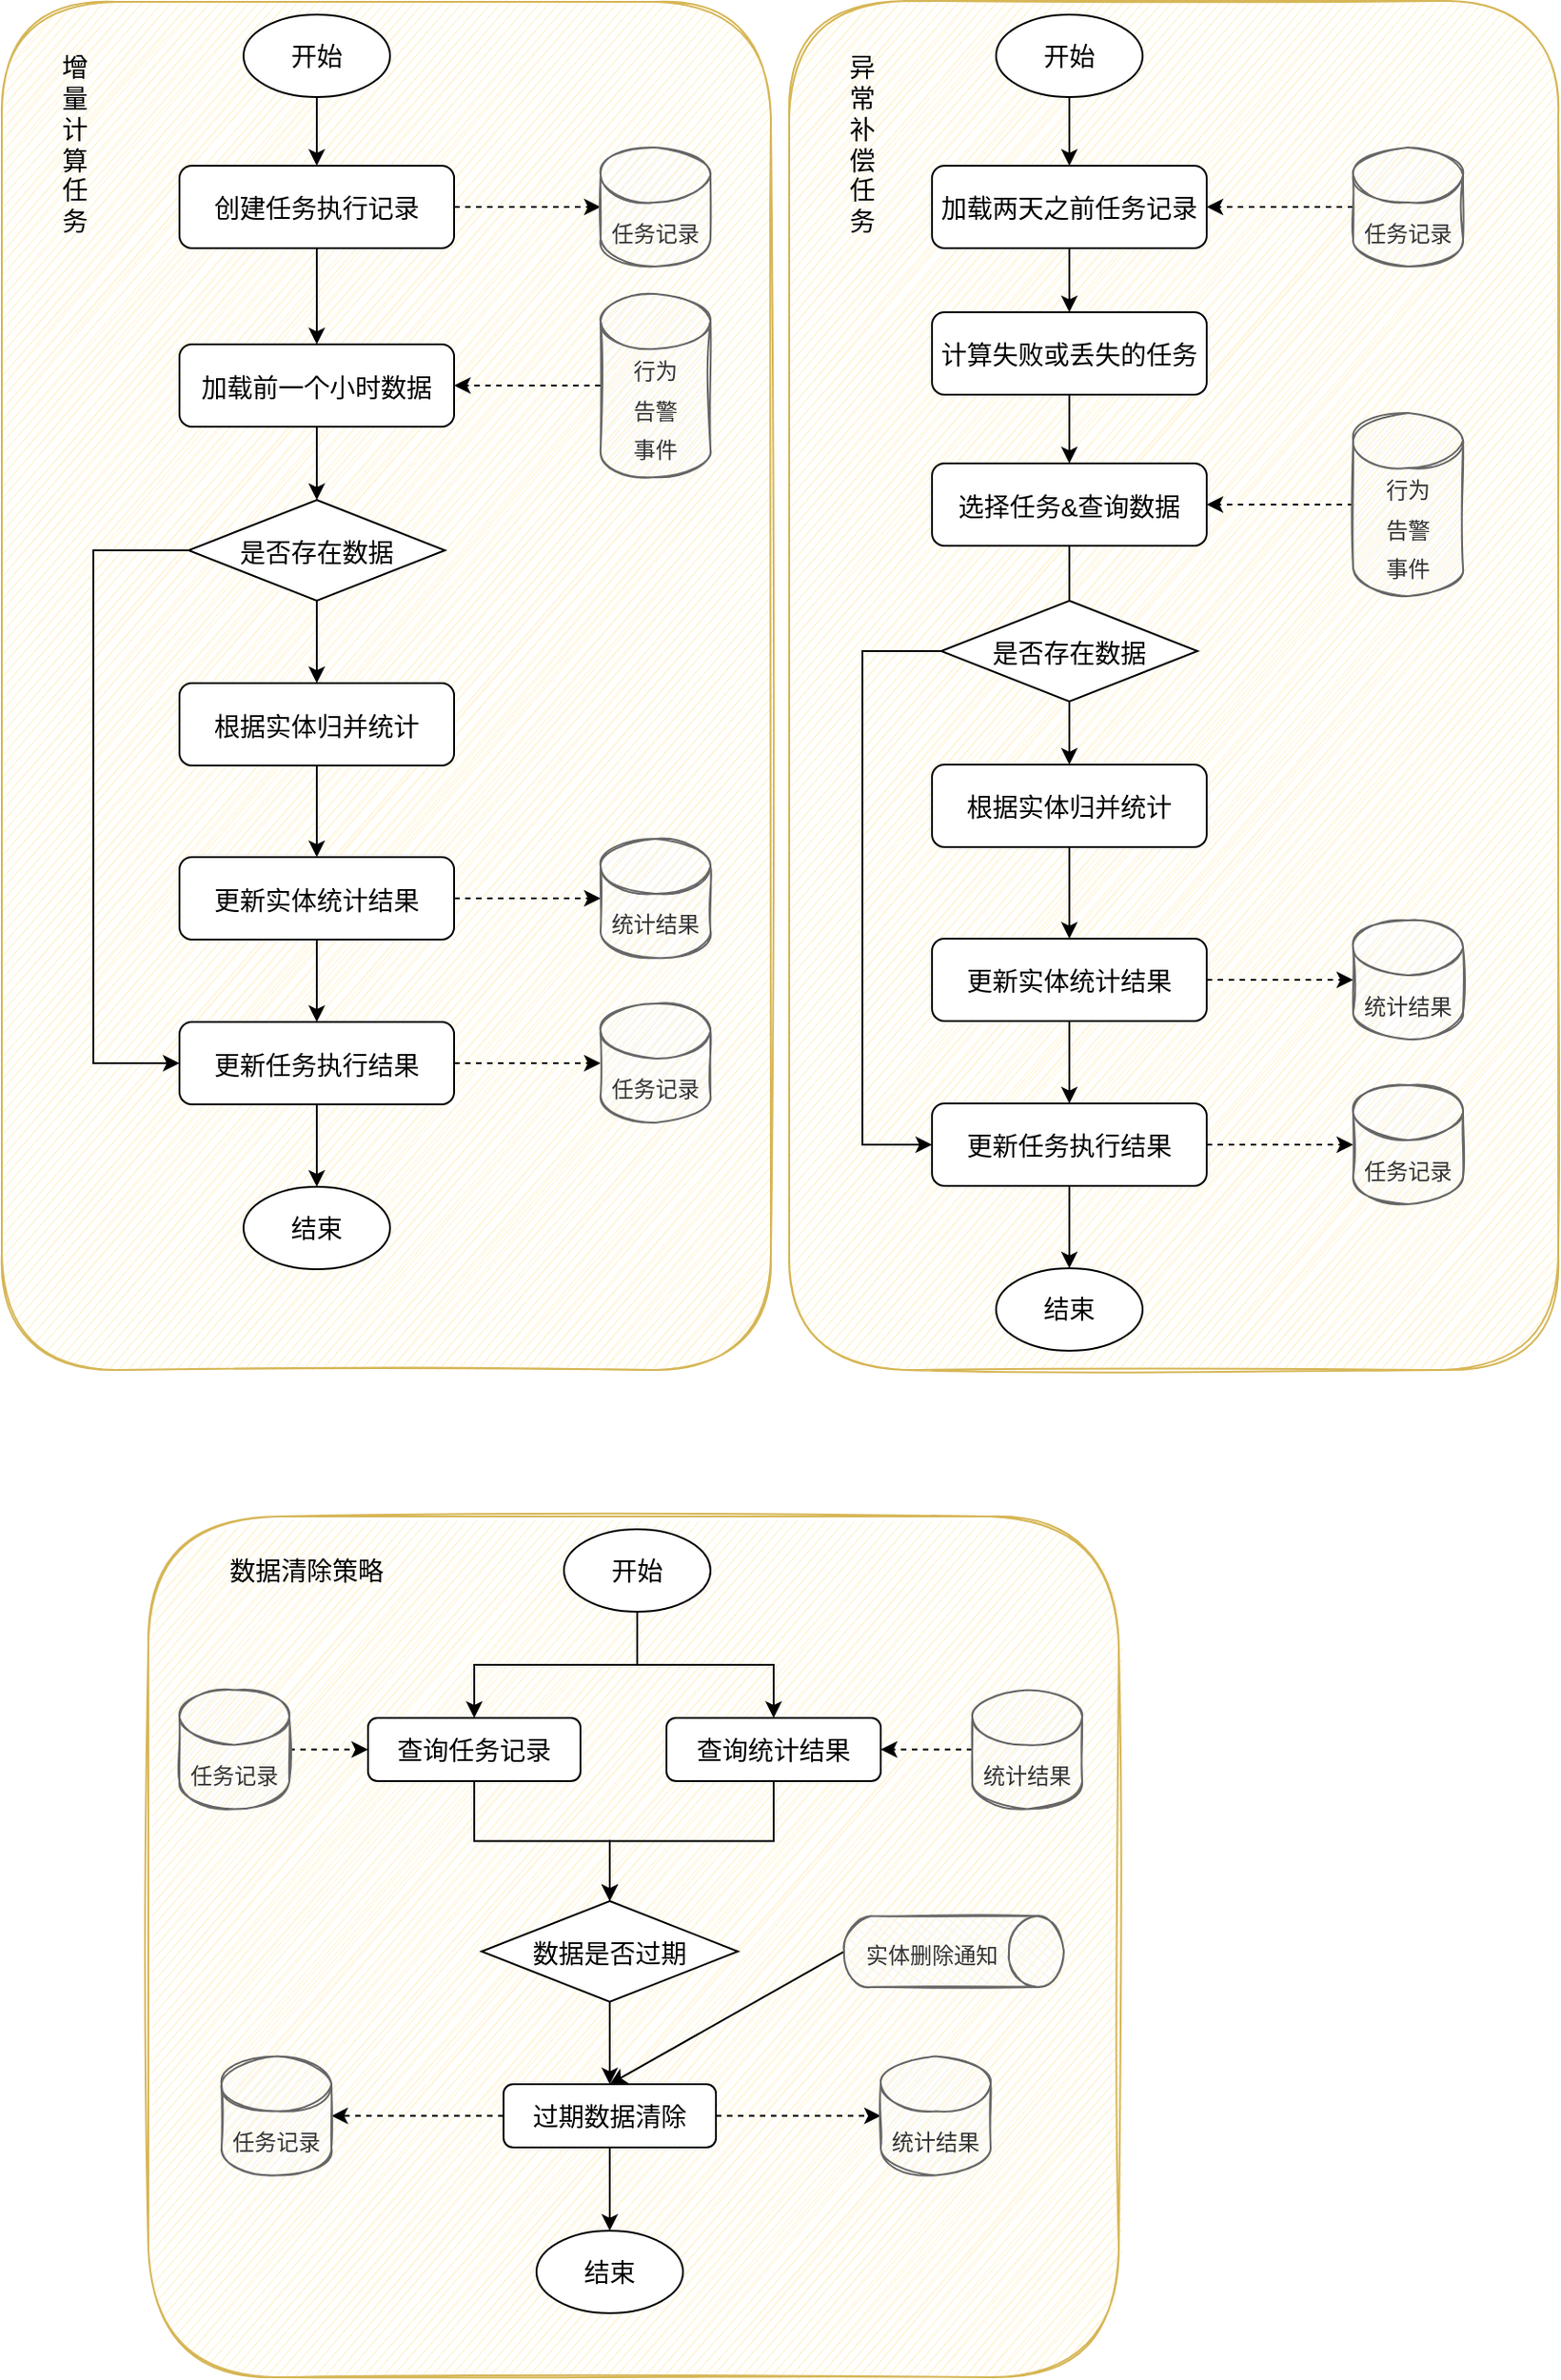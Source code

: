 <mxfile version="20.5.3" type="github">
  <diagram id="hrwmIV864MMJGx2h7jrq" name="第 1 页">
    <mxGraphModel dx="1170" dy="543" grid="1" gridSize="10" guides="1" tooltips="1" connect="1" arrows="1" fold="1" page="1" pageScale="1" pageWidth="827" pageHeight="1169" math="0" shadow="0">
      <root>
        <mxCell id="0" />
        <mxCell id="1" parent="0" />
        <mxCell id="bhgHkKQpisNzCX9kXViO-61" value="" style="rounded=1;whiteSpace=wrap;html=1;fontSize=14;fillColor=#fff2cc;strokeColor=#d6b656;sketch=1;" vertex="1" parent="1">
          <mxGeometry x="510" y="102.5" width="420" height="747.5" as="geometry" />
        </mxCell>
        <mxCell id="bhgHkKQpisNzCX9kXViO-59" value="" style="rounded=1;whiteSpace=wrap;html=1;fontSize=14;fillColor=#fff2cc;strokeColor=#d6b656;sketch=1;" vertex="1" parent="1">
          <mxGeometry x="80" y="103" width="420" height="747" as="geometry" />
        </mxCell>
        <mxCell id="bhgHkKQpisNzCX9kXViO-9" value="" style="edgeStyle=orthogonalEdgeStyle;rounded=0;orthogonalLoop=1;jettySize=auto;html=1;fontSize=14;" edge="1" parent="1" source="bhgHkKQpisNzCX9kXViO-1" target="bhgHkKQpisNzCX9kXViO-8">
          <mxGeometry relative="1" as="geometry" />
        </mxCell>
        <mxCell id="bhgHkKQpisNzCX9kXViO-1" value="&lt;font style=&quot;font-size: 14px;&quot;&gt;开始&lt;/font&gt;" style="ellipse;whiteSpace=wrap;html=1;" vertex="1" parent="1">
          <mxGeometry x="212" y="110" width="80" height="45" as="geometry" />
        </mxCell>
        <mxCell id="bhgHkKQpisNzCX9kXViO-7" value="" style="edgeStyle=orthogonalEdgeStyle;rounded=0;orthogonalLoop=1;jettySize=auto;html=1;fontSize=14;" edge="1" parent="1" source="bhgHkKQpisNzCX9kXViO-2" target="bhgHkKQpisNzCX9kXViO-6">
          <mxGeometry relative="1" as="geometry" />
        </mxCell>
        <mxCell id="bhgHkKQpisNzCX9kXViO-2" value="&lt;font style=&quot;font-size: 14px;&quot;&gt;加载前一个小时数据&lt;/font&gt;" style="rounded=1;whiteSpace=wrap;html=1;fontSize=18;" vertex="1" parent="1">
          <mxGeometry x="177" y="290" width="150" height="45" as="geometry" />
        </mxCell>
        <mxCell id="bhgHkKQpisNzCX9kXViO-4" value="" style="edgeStyle=orthogonalEdgeStyle;rounded=0;orthogonalLoop=1;jettySize=auto;html=1;fontSize=14;dashed=1;" edge="1" parent="1" source="bhgHkKQpisNzCX9kXViO-3" target="bhgHkKQpisNzCX9kXViO-2">
          <mxGeometry relative="1" as="geometry" />
        </mxCell>
        <mxCell id="bhgHkKQpisNzCX9kXViO-3" value="&lt;font style=&quot;font-size: 12px;&quot;&gt;行为&lt;br&gt;告警&lt;br&gt;事件&lt;/font&gt;" style="shape=cylinder3;whiteSpace=wrap;html=1;boundedLbl=1;backgroundOutline=1;size=15;fontSize=18;fillColor=#f5f5f5;strokeColor=#666666;sketch=1;fontColor=#333333;" vertex="1" parent="1">
          <mxGeometry x="407" y="262.5" width="60" height="100" as="geometry" />
        </mxCell>
        <mxCell id="bhgHkKQpisNzCX9kXViO-12" value="" style="edgeStyle=orthogonalEdgeStyle;rounded=0;orthogonalLoop=1;jettySize=auto;html=1;fontSize=14;" edge="1" parent="1" source="bhgHkKQpisNzCX9kXViO-6" target="bhgHkKQpisNzCX9kXViO-11">
          <mxGeometry relative="1" as="geometry" />
        </mxCell>
        <mxCell id="bhgHkKQpisNzCX9kXViO-25" style="edgeStyle=orthogonalEdgeStyle;rounded=0;orthogonalLoop=1;jettySize=auto;html=1;entryX=0;entryY=0.5;entryDx=0;entryDy=0;fontSize=14;" edge="1" parent="1" source="bhgHkKQpisNzCX9kXViO-6" target="bhgHkKQpisNzCX9kXViO-21">
          <mxGeometry relative="1" as="geometry">
            <Array as="points">
              <mxPoint x="130" y="403" />
              <mxPoint x="130" y="683" />
            </Array>
          </mxGeometry>
        </mxCell>
        <mxCell id="bhgHkKQpisNzCX9kXViO-6" value="&lt;font style=&quot;font-size: 14px;&quot;&gt;是否存在数据&lt;/font&gt;" style="rhombus;whiteSpace=wrap;html=1;fontSize=18;" vertex="1" parent="1">
          <mxGeometry x="182" y="375" width="140" height="55" as="geometry" />
        </mxCell>
        <mxCell id="bhgHkKQpisNzCX9kXViO-10" value="" style="edgeStyle=orthogonalEdgeStyle;rounded=0;orthogonalLoop=1;jettySize=auto;html=1;fontSize=14;" edge="1" parent="1" source="bhgHkKQpisNzCX9kXViO-8" target="bhgHkKQpisNzCX9kXViO-2">
          <mxGeometry relative="1" as="geometry" />
        </mxCell>
        <mxCell id="bhgHkKQpisNzCX9kXViO-17" value="" style="edgeStyle=orthogonalEdgeStyle;rounded=0;orthogonalLoop=1;jettySize=auto;html=1;fontSize=14;dashed=1;" edge="1" parent="1" source="bhgHkKQpisNzCX9kXViO-8" target="bhgHkKQpisNzCX9kXViO-15">
          <mxGeometry relative="1" as="geometry" />
        </mxCell>
        <mxCell id="bhgHkKQpisNzCX9kXViO-8" value="&lt;font style=&quot;font-size: 14px;&quot;&gt;创建任务执行记录&lt;/font&gt;" style="rounded=1;whiteSpace=wrap;html=1;fontSize=18;" vertex="1" parent="1">
          <mxGeometry x="177" y="192.5" width="150" height="45" as="geometry" />
        </mxCell>
        <mxCell id="bhgHkKQpisNzCX9kXViO-14" value="" style="edgeStyle=orthogonalEdgeStyle;rounded=0;orthogonalLoop=1;jettySize=auto;html=1;fontSize=14;" edge="1" parent="1" source="bhgHkKQpisNzCX9kXViO-11" target="bhgHkKQpisNzCX9kXViO-13">
          <mxGeometry relative="1" as="geometry" />
        </mxCell>
        <mxCell id="bhgHkKQpisNzCX9kXViO-11" value="&lt;font style=&quot;font-size: 14px;&quot;&gt;根据实体归并统计&lt;/font&gt;" style="rounded=1;whiteSpace=wrap;html=1;fontSize=18;" vertex="1" parent="1">
          <mxGeometry x="177" y="475" width="150" height="45" as="geometry" />
        </mxCell>
        <mxCell id="bhgHkKQpisNzCX9kXViO-20" value="" style="edgeStyle=orthogonalEdgeStyle;rounded=0;orthogonalLoop=1;jettySize=auto;html=1;dashed=1;fontSize=14;" edge="1" parent="1" source="bhgHkKQpisNzCX9kXViO-13" target="bhgHkKQpisNzCX9kXViO-19">
          <mxGeometry relative="1" as="geometry" />
        </mxCell>
        <mxCell id="bhgHkKQpisNzCX9kXViO-24" value="" style="edgeStyle=orthogonalEdgeStyle;rounded=0;orthogonalLoop=1;jettySize=auto;html=1;fontSize=14;strokeColor=default;" edge="1" parent="1" source="bhgHkKQpisNzCX9kXViO-13" target="bhgHkKQpisNzCX9kXViO-21">
          <mxGeometry relative="1" as="geometry" />
        </mxCell>
        <mxCell id="bhgHkKQpisNzCX9kXViO-13" value="&lt;font style=&quot;font-size: 14px;&quot;&gt;更新实体统计结果&lt;/font&gt;" style="rounded=1;whiteSpace=wrap;html=1;fontSize=18;" vertex="1" parent="1">
          <mxGeometry x="177" y="570" width="150" height="45" as="geometry" />
        </mxCell>
        <mxCell id="bhgHkKQpisNzCX9kXViO-15" value="&lt;span style=&quot;font-size: 12px;&quot;&gt;任务记录&lt;/span&gt;" style="shape=cylinder3;whiteSpace=wrap;html=1;boundedLbl=1;backgroundOutline=1;size=15;fontSize=18;fillColor=#f5f5f5;strokeColor=#666666;sketch=1;fontColor=#333333;" vertex="1" parent="1">
          <mxGeometry x="407" y="182.5" width="60" height="65" as="geometry" />
        </mxCell>
        <mxCell id="bhgHkKQpisNzCX9kXViO-19" value="&lt;span style=&quot;font-size: 12px;&quot;&gt;统计结果&lt;/span&gt;" style="shape=cylinder3;whiteSpace=wrap;html=1;boundedLbl=1;backgroundOutline=1;size=15;fontSize=18;fillColor=#f5f5f5;strokeColor=#666666;sketch=1;fontColor=#333333;" vertex="1" parent="1">
          <mxGeometry x="407" y="560" width="60" height="65" as="geometry" />
        </mxCell>
        <mxCell id="bhgHkKQpisNzCX9kXViO-23" value="" style="edgeStyle=orthogonalEdgeStyle;rounded=0;orthogonalLoop=1;jettySize=auto;html=1;dashed=1;fontSize=14;" edge="1" parent="1" source="bhgHkKQpisNzCX9kXViO-21" target="bhgHkKQpisNzCX9kXViO-22">
          <mxGeometry relative="1" as="geometry" />
        </mxCell>
        <mxCell id="bhgHkKQpisNzCX9kXViO-27" value="" style="edgeStyle=orthogonalEdgeStyle;rounded=0;orthogonalLoop=1;jettySize=auto;html=1;fontSize=14;" edge="1" parent="1" source="bhgHkKQpisNzCX9kXViO-21" target="bhgHkKQpisNzCX9kXViO-26">
          <mxGeometry relative="1" as="geometry" />
        </mxCell>
        <mxCell id="bhgHkKQpisNzCX9kXViO-21" value="&lt;font style=&quot;font-size: 14px;&quot;&gt;更新任务执行结果&lt;/font&gt;" style="rounded=1;whiteSpace=wrap;html=1;fontSize=18;" vertex="1" parent="1">
          <mxGeometry x="177" y="660" width="150" height="45" as="geometry" />
        </mxCell>
        <mxCell id="bhgHkKQpisNzCX9kXViO-22" value="&lt;span style=&quot;font-size: 12px;&quot;&gt;任务记录&lt;/span&gt;" style="shape=cylinder3;whiteSpace=wrap;html=1;boundedLbl=1;backgroundOutline=1;size=15;fontSize=18;fillColor=#f5f5f5;strokeColor=#666666;sketch=1;fontColor=#333333;" vertex="1" parent="1">
          <mxGeometry x="407" y="650" width="60" height="65" as="geometry" />
        </mxCell>
        <mxCell id="bhgHkKQpisNzCX9kXViO-26" value="&lt;font style=&quot;font-size: 14px;&quot;&gt;结束&lt;/font&gt;" style="ellipse;whiteSpace=wrap;html=1;" vertex="1" parent="1">
          <mxGeometry x="212" y="750" width="80" height="45" as="geometry" />
        </mxCell>
        <mxCell id="bhgHkKQpisNzCX9kXViO-28" value="" style="edgeStyle=orthogonalEdgeStyle;rounded=0;orthogonalLoop=1;jettySize=auto;html=1;fontSize=14;" edge="1" parent="1" source="bhgHkKQpisNzCX9kXViO-29" target="bhgHkKQpisNzCX9kXViO-39">
          <mxGeometry relative="1" as="geometry" />
        </mxCell>
        <mxCell id="bhgHkKQpisNzCX9kXViO-29" value="&lt;font style=&quot;font-size: 14px;&quot;&gt;开始&lt;/font&gt;" style="ellipse;whiteSpace=wrap;html=1;" vertex="1" parent="1">
          <mxGeometry x="623" y="110" width="80" height="45" as="geometry" />
        </mxCell>
        <mxCell id="bhgHkKQpisNzCX9kXViO-30" value="" style="edgeStyle=orthogonalEdgeStyle;rounded=0;orthogonalLoop=1;jettySize=auto;html=1;fontSize=14;" edge="1" parent="1" source="bhgHkKQpisNzCX9kXViO-31">
          <mxGeometry relative="1" as="geometry">
            <mxPoint x="663" y="447.5" as="targetPoint" />
          </mxGeometry>
        </mxCell>
        <mxCell id="bhgHkKQpisNzCX9kXViO-31" value="&lt;span style=&quot;font-size: 14px;&quot;&gt;选择任务&amp;amp;查询数据&lt;/span&gt;" style="rounded=1;whiteSpace=wrap;html=1;fontSize=18;" vertex="1" parent="1">
          <mxGeometry x="588" y="355" width="150" height="45" as="geometry" />
        </mxCell>
        <mxCell id="bhgHkKQpisNzCX9kXViO-32" value="" style="edgeStyle=orthogonalEdgeStyle;rounded=0;orthogonalLoop=1;jettySize=auto;html=1;fontSize=14;dashed=1;" edge="1" parent="1" source="bhgHkKQpisNzCX9kXViO-33" target="bhgHkKQpisNzCX9kXViO-31">
          <mxGeometry relative="1" as="geometry" />
        </mxCell>
        <mxCell id="bhgHkKQpisNzCX9kXViO-33" value="&lt;font style=&quot;font-size: 12px;&quot;&gt;行为&lt;br&gt;告警&lt;br&gt;事件&lt;/font&gt;" style="shape=cylinder3;whiteSpace=wrap;html=1;boundedLbl=1;backgroundOutline=1;size=15;fontSize=18;fillColor=#f5f5f5;strokeColor=#666666;sketch=1;fontColor=#333333;" vertex="1" parent="1">
          <mxGeometry x="818" y="327.5" width="60" height="100" as="geometry" />
        </mxCell>
        <mxCell id="bhgHkKQpisNzCX9kXViO-34" value="" style="edgeStyle=orthogonalEdgeStyle;rounded=0;orthogonalLoop=1;jettySize=auto;html=1;fontSize=14;" edge="1" parent="1" source="bhgHkKQpisNzCX9kXViO-36" target="bhgHkKQpisNzCX9kXViO-41">
          <mxGeometry relative="1" as="geometry" />
        </mxCell>
        <mxCell id="bhgHkKQpisNzCX9kXViO-58" style="edgeStyle=orthogonalEdgeStyle;rounded=0;orthogonalLoop=1;jettySize=auto;html=1;entryX=0;entryY=0.5;entryDx=0;entryDy=0;strokeColor=default;fontSize=14;" edge="1" parent="1" source="bhgHkKQpisNzCX9kXViO-36" target="bhgHkKQpisNzCX9kXViO-49">
          <mxGeometry relative="1" as="geometry">
            <Array as="points">
              <mxPoint x="550" y="458" />
              <mxPoint x="550" y="727" />
            </Array>
          </mxGeometry>
        </mxCell>
        <mxCell id="bhgHkKQpisNzCX9kXViO-36" value="&lt;font style=&quot;font-size: 14px;&quot;&gt;是否存在数据&lt;/font&gt;" style="rhombus;whiteSpace=wrap;html=1;fontSize=18;" vertex="1" parent="1">
          <mxGeometry x="593" y="430" width="140" height="55" as="geometry" />
        </mxCell>
        <mxCell id="bhgHkKQpisNzCX9kXViO-54" value="" style="edgeStyle=orthogonalEdgeStyle;rounded=0;orthogonalLoop=1;jettySize=auto;html=1;strokeColor=default;fontSize=14;" edge="1" parent="1" source="bhgHkKQpisNzCX9kXViO-39" target="bhgHkKQpisNzCX9kXViO-53">
          <mxGeometry relative="1" as="geometry" />
        </mxCell>
        <mxCell id="bhgHkKQpisNzCX9kXViO-39" value="&lt;font style=&quot;font-size: 14px;&quot;&gt;加载两天之前任务记录&lt;/font&gt;" style="rounded=1;whiteSpace=wrap;html=1;fontSize=18;" vertex="1" parent="1">
          <mxGeometry x="588" y="192.5" width="150" height="45" as="geometry" />
        </mxCell>
        <mxCell id="bhgHkKQpisNzCX9kXViO-40" value="" style="edgeStyle=orthogonalEdgeStyle;rounded=0;orthogonalLoop=1;jettySize=auto;html=1;fontSize=14;" edge="1" parent="1" source="bhgHkKQpisNzCX9kXViO-41" target="bhgHkKQpisNzCX9kXViO-44">
          <mxGeometry relative="1" as="geometry" />
        </mxCell>
        <mxCell id="bhgHkKQpisNzCX9kXViO-41" value="&lt;font style=&quot;font-size: 14px;&quot;&gt;根据实体归并统计&lt;/font&gt;" style="rounded=1;whiteSpace=wrap;html=1;fontSize=18;" vertex="1" parent="1">
          <mxGeometry x="588" y="519.5" width="150" height="45" as="geometry" />
        </mxCell>
        <mxCell id="bhgHkKQpisNzCX9kXViO-42" value="" style="edgeStyle=orthogonalEdgeStyle;rounded=0;orthogonalLoop=1;jettySize=auto;html=1;dashed=1;fontSize=14;" edge="1" parent="1" source="bhgHkKQpisNzCX9kXViO-44" target="bhgHkKQpisNzCX9kXViO-46">
          <mxGeometry relative="1" as="geometry" />
        </mxCell>
        <mxCell id="bhgHkKQpisNzCX9kXViO-43" value="" style="edgeStyle=orthogonalEdgeStyle;rounded=0;orthogonalLoop=1;jettySize=auto;html=1;fontSize=14;strokeColor=default;" edge="1" parent="1" source="bhgHkKQpisNzCX9kXViO-44" target="bhgHkKQpisNzCX9kXViO-49">
          <mxGeometry relative="1" as="geometry" />
        </mxCell>
        <mxCell id="bhgHkKQpisNzCX9kXViO-44" value="&lt;font style=&quot;font-size: 14px;&quot;&gt;更新实体统计结果&lt;/font&gt;" style="rounded=1;whiteSpace=wrap;html=1;fontSize=18;" vertex="1" parent="1">
          <mxGeometry x="588" y="614.5" width="150" height="45" as="geometry" />
        </mxCell>
        <mxCell id="bhgHkKQpisNzCX9kXViO-52" value="" style="edgeStyle=orthogonalEdgeStyle;rounded=0;orthogonalLoop=1;jettySize=auto;html=1;strokeColor=default;fontSize=14;dashed=1;" edge="1" parent="1" source="bhgHkKQpisNzCX9kXViO-45" target="bhgHkKQpisNzCX9kXViO-39">
          <mxGeometry relative="1" as="geometry" />
        </mxCell>
        <mxCell id="bhgHkKQpisNzCX9kXViO-45" value="&lt;span style=&quot;font-size: 12px;&quot;&gt;任务记录&lt;/span&gt;" style="shape=cylinder3;whiteSpace=wrap;html=1;boundedLbl=1;backgroundOutline=1;size=15;fontSize=18;fillColor=#f5f5f5;strokeColor=#666666;sketch=1;fontColor=#333333;" vertex="1" parent="1">
          <mxGeometry x="818" y="182.5" width="60" height="65" as="geometry" />
        </mxCell>
        <mxCell id="bhgHkKQpisNzCX9kXViO-46" value="&lt;span style=&quot;font-size: 12px;&quot;&gt;统计结果&lt;/span&gt;" style="shape=cylinder3;whiteSpace=wrap;html=1;boundedLbl=1;backgroundOutline=1;size=15;fontSize=18;fillColor=#f5f5f5;strokeColor=#666666;sketch=1;fontColor=#333333;" vertex="1" parent="1">
          <mxGeometry x="818" y="604.5" width="60" height="65" as="geometry" />
        </mxCell>
        <mxCell id="bhgHkKQpisNzCX9kXViO-47" value="" style="edgeStyle=orthogonalEdgeStyle;rounded=0;orthogonalLoop=1;jettySize=auto;html=1;dashed=1;fontSize=14;" edge="1" parent="1" source="bhgHkKQpisNzCX9kXViO-49" target="bhgHkKQpisNzCX9kXViO-50">
          <mxGeometry relative="1" as="geometry" />
        </mxCell>
        <mxCell id="bhgHkKQpisNzCX9kXViO-48" value="" style="edgeStyle=orthogonalEdgeStyle;rounded=0;orthogonalLoop=1;jettySize=auto;html=1;fontSize=14;" edge="1" parent="1" source="bhgHkKQpisNzCX9kXViO-49" target="bhgHkKQpisNzCX9kXViO-51">
          <mxGeometry relative="1" as="geometry" />
        </mxCell>
        <mxCell id="bhgHkKQpisNzCX9kXViO-49" value="&lt;font style=&quot;font-size: 14px;&quot;&gt;更新任务执行结果&lt;/font&gt;" style="rounded=1;whiteSpace=wrap;html=1;fontSize=18;" vertex="1" parent="1">
          <mxGeometry x="588" y="704.5" width="150" height="45" as="geometry" />
        </mxCell>
        <mxCell id="bhgHkKQpisNzCX9kXViO-50" value="&lt;span style=&quot;font-size: 12px;&quot;&gt;任务记录&lt;/span&gt;" style="shape=cylinder3;whiteSpace=wrap;html=1;boundedLbl=1;backgroundOutline=1;size=15;fontSize=18;fillColor=#f5f5f5;strokeColor=#666666;sketch=1;fontColor=#333333;" vertex="1" parent="1">
          <mxGeometry x="818" y="694.5" width="60" height="65" as="geometry" />
        </mxCell>
        <mxCell id="bhgHkKQpisNzCX9kXViO-51" value="&lt;font style=&quot;font-size: 14px;&quot;&gt;结束&lt;/font&gt;" style="ellipse;whiteSpace=wrap;html=1;" vertex="1" parent="1">
          <mxGeometry x="623" y="794.5" width="80" height="45" as="geometry" />
        </mxCell>
        <mxCell id="bhgHkKQpisNzCX9kXViO-57" style="edgeStyle=orthogonalEdgeStyle;rounded=0;orthogonalLoop=1;jettySize=auto;html=1;entryX=0.5;entryY=0;entryDx=0;entryDy=0;strokeColor=default;fontSize=14;" edge="1" parent="1" source="bhgHkKQpisNzCX9kXViO-53" target="bhgHkKQpisNzCX9kXViO-31">
          <mxGeometry relative="1" as="geometry" />
        </mxCell>
        <mxCell id="bhgHkKQpisNzCX9kXViO-53" value="&lt;span style=&quot;font-size: 14px;&quot;&gt;计算失败或丢失的任务&lt;/span&gt;" style="rounded=1;whiteSpace=wrap;html=1;fontSize=18;" vertex="1" parent="1">
          <mxGeometry x="588" y="272.5" width="150" height="45" as="geometry" />
        </mxCell>
        <mxCell id="bhgHkKQpisNzCX9kXViO-60" value="增&lt;br&gt;量&lt;br&gt;计&lt;br&gt;算&lt;br&gt;任&lt;br&gt;务" style="text;html=1;strokeColor=none;fillColor=none;align=center;verticalAlign=middle;whiteSpace=wrap;rounded=0;sketch=1;fontSize=14;" vertex="1" parent="1">
          <mxGeometry x="90" y="124.5" width="60" height="113" as="geometry" />
        </mxCell>
        <mxCell id="bhgHkKQpisNzCX9kXViO-62" value="异&lt;br&gt;常&lt;br&gt;补&lt;br&gt;偿&lt;br&gt;任&lt;br&gt;务" style="text;html=1;strokeColor=none;fillColor=none;align=center;verticalAlign=middle;whiteSpace=wrap;rounded=0;sketch=1;fontSize=14;" vertex="1" parent="1">
          <mxGeometry x="520" y="124.5" width="60" height="113" as="geometry" />
        </mxCell>
        <mxCell id="bhgHkKQpisNzCX9kXViO-110" value="" style="rounded=1;whiteSpace=wrap;html=1;fontSize=14;fillColor=#fff2cc;strokeColor=#d6b656;sketch=1;" vertex="1" parent="1">
          <mxGeometry x="160" y="930" width="530" height="470" as="geometry" />
        </mxCell>
        <mxCell id="bhgHkKQpisNzCX9kXViO-111" value="" style="edgeStyle=orthogonalEdgeStyle;rounded=0;orthogonalLoop=1;jettySize=auto;html=1;fontSize=14;" edge="1" parent="1" source="bhgHkKQpisNzCX9kXViO-113" target="bhgHkKQpisNzCX9kXViO-117">
          <mxGeometry relative="1" as="geometry" />
        </mxCell>
        <mxCell id="bhgHkKQpisNzCX9kXViO-112" style="edgeStyle=orthogonalEdgeStyle;rounded=0;orthogonalLoop=1;jettySize=auto;html=1;entryX=0.5;entryY=0;entryDx=0;entryDy=0;strokeColor=default;fontSize=14;" edge="1" parent="1" source="bhgHkKQpisNzCX9kXViO-113" target="bhgHkKQpisNzCX9kXViO-122">
          <mxGeometry relative="1" as="geometry" />
        </mxCell>
        <mxCell id="bhgHkKQpisNzCX9kXViO-113" value="&lt;font style=&quot;font-size: 14px;&quot;&gt;开始&lt;/font&gt;" style="ellipse;whiteSpace=wrap;html=1;" vertex="1" parent="1">
          <mxGeometry x="387" y="937" width="80" height="45" as="geometry" />
        </mxCell>
        <mxCell id="bhgHkKQpisNzCX9kXViO-114" value="" style="edgeStyle=orthogonalEdgeStyle;rounded=0;orthogonalLoop=1;jettySize=auto;html=1;strokeColor=default;fontSize=14;" edge="1" parent="1" source="bhgHkKQpisNzCX9kXViO-115" target="bhgHkKQpisNzCX9kXViO-128">
          <mxGeometry relative="1" as="geometry" />
        </mxCell>
        <mxCell id="bhgHkKQpisNzCX9kXViO-115" value="&lt;span style=&quot;font-size: 14px;&quot;&gt;数据是否过期&lt;/span&gt;" style="rhombus;whiteSpace=wrap;html=1;fontSize=18;" vertex="1" parent="1">
          <mxGeometry x="342" y="1140" width="140" height="55" as="geometry" />
        </mxCell>
        <mxCell id="bhgHkKQpisNzCX9kXViO-116" style="edgeStyle=orthogonalEdgeStyle;rounded=0;orthogonalLoop=1;jettySize=auto;html=1;entryX=0.5;entryY=0;entryDx=0;entryDy=0;strokeColor=default;fontSize=14;" edge="1" parent="1" source="bhgHkKQpisNzCX9kXViO-117" target="bhgHkKQpisNzCX9kXViO-115">
          <mxGeometry relative="1" as="geometry" />
        </mxCell>
        <mxCell id="bhgHkKQpisNzCX9kXViO-117" value="&lt;font style=&quot;font-size: 14px;&quot;&gt;查询统计结果&lt;/font&gt;" style="rounded=1;whiteSpace=wrap;html=1;fontSize=18;" vertex="1" parent="1">
          <mxGeometry x="443" y="1040" width="117" height="34.5" as="geometry" />
        </mxCell>
        <mxCell id="bhgHkKQpisNzCX9kXViO-118" value="" style="edgeStyle=orthogonalEdgeStyle;rounded=0;orthogonalLoop=1;jettySize=auto;html=1;strokeColor=default;fontSize=14;dashed=1;" edge="1" parent="1" source="bhgHkKQpisNzCX9kXViO-119" target="bhgHkKQpisNzCX9kXViO-117">
          <mxGeometry relative="1" as="geometry" />
        </mxCell>
        <mxCell id="bhgHkKQpisNzCX9kXViO-119" value="&lt;span style=&quot;font-size: 12px;&quot;&gt;统计结果&lt;/span&gt;" style="shape=cylinder3;whiteSpace=wrap;html=1;boundedLbl=1;backgroundOutline=1;size=15;fontSize=18;fillColor=#f5f5f5;strokeColor=#666666;sketch=1;fontColor=#333333;" vertex="1" parent="1">
          <mxGeometry x="610" y="1024.75" width="60" height="65" as="geometry" />
        </mxCell>
        <mxCell id="bhgHkKQpisNzCX9kXViO-120" value="数据清除策略" style="text;html=1;strokeColor=none;fillColor=none;align=center;verticalAlign=middle;whiteSpace=wrap;rounded=0;sketch=1;fontSize=14;" vertex="1" parent="1">
          <mxGeometry x="190" y="944.25" width="113" height="30.5" as="geometry" />
        </mxCell>
        <mxCell id="bhgHkKQpisNzCX9kXViO-121" style="edgeStyle=orthogonalEdgeStyle;rounded=0;orthogonalLoop=1;jettySize=auto;html=1;entryX=0.5;entryY=0;entryDx=0;entryDy=0;strokeColor=default;fontSize=14;" edge="1" parent="1" source="bhgHkKQpisNzCX9kXViO-122" target="bhgHkKQpisNzCX9kXViO-115">
          <mxGeometry relative="1" as="geometry" />
        </mxCell>
        <mxCell id="bhgHkKQpisNzCX9kXViO-122" value="&lt;span style=&quot;font-size: 14px;&quot;&gt;查询任务记录&lt;/span&gt;" style="rounded=1;whiteSpace=wrap;html=1;fontSize=18;" vertex="1" parent="1">
          <mxGeometry x="280" y="1040" width="116" height="34.5" as="geometry" />
        </mxCell>
        <mxCell id="bhgHkKQpisNzCX9kXViO-123" value="" style="edgeStyle=orthogonalEdgeStyle;rounded=0;orthogonalLoop=1;jettySize=auto;html=1;dashed=1;strokeColor=default;fontSize=14;" edge="1" parent="1" source="bhgHkKQpisNzCX9kXViO-124" target="bhgHkKQpisNzCX9kXViO-122">
          <mxGeometry relative="1" as="geometry" />
        </mxCell>
        <mxCell id="bhgHkKQpisNzCX9kXViO-124" value="&lt;span style=&quot;font-size: 12px;&quot;&gt;任务记录&lt;/span&gt;" style="shape=cylinder3;whiteSpace=wrap;html=1;boundedLbl=1;backgroundOutline=1;size=15;fontSize=18;fillColor=#f5f5f5;strokeColor=#666666;sketch=1;fontColor=#333333;" vertex="1" parent="1">
          <mxGeometry x="177" y="1024.75" width="60" height="65" as="geometry" />
        </mxCell>
        <mxCell id="bhgHkKQpisNzCX9kXViO-125" value="" style="edgeStyle=orthogonalEdgeStyle;rounded=0;orthogonalLoop=1;jettySize=auto;html=1;strokeColor=default;fontSize=14;dashed=1;" edge="1" parent="1" source="bhgHkKQpisNzCX9kXViO-128" target="bhgHkKQpisNzCX9kXViO-129">
          <mxGeometry relative="1" as="geometry" />
        </mxCell>
        <mxCell id="bhgHkKQpisNzCX9kXViO-126" value="" style="edgeStyle=orthogonalEdgeStyle;rounded=0;orthogonalLoop=1;jettySize=auto;html=1;strokeColor=default;fontSize=14;dashed=1;" edge="1" parent="1" source="bhgHkKQpisNzCX9kXViO-128" target="bhgHkKQpisNzCX9kXViO-130">
          <mxGeometry relative="1" as="geometry" />
        </mxCell>
        <mxCell id="bhgHkKQpisNzCX9kXViO-127" value="" style="edgeStyle=orthogonalEdgeStyle;rounded=0;orthogonalLoop=1;jettySize=auto;html=1;strokeColor=default;fontSize=14;" edge="1" parent="1" source="bhgHkKQpisNzCX9kXViO-128" target="bhgHkKQpisNzCX9kXViO-131">
          <mxGeometry relative="1" as="geometry" />
        </mxCell>
        <mxCell id="bhgHkKQpisNzCX9kXViO-128" value="&lt;span style=&quot;font-size: 14px;&quot;&gt;过期数据清除&lt;/span&gt;" style="rounded=1;whiteSpace=wrap;html=1;fontSize=18;" vertex="1" parent="1">
          <mxGeometry x="354" y="1240" width="116" height="34.5" as="geometry" />
        </mxCell>
        <mxCell id="bhgHkKQpisNzCX9kXViO-129" value="&lt;span style=&quot;font-size: 12px;&quot;&gt;统计结果&lt;/span&gt;" style="shape=cylinder3;whiteSpace=wrap;html=1;boundedLbl=1;backgroundOutline=1;size=15;fontSize=18;fillColor=#f5f5f5;strokeColor=#666666;sketch=1;fontColor=#333333;" vertex="1" parent="1">
          <mxGeometry x="560" y="1224.75" width="60" height="65" as="geometry" />
        </mxCell>
        <mxCell id="bhgHkKQpisNzCX9kXViO-130" value="&lt;span style=&quot;font-size: 12px;&quot;&gt;任务记录&lt;/span&gt;" style="shape=cylinder3;whiteSpace=wrap;html=1;boundedLbl=1;backgroundOutline=1;size=15;fontSize=18;fillColor=#f5f5f5;strokeColor=#666666;sketch=1;fontColor=#333333;" vertex="1" parent="1">
          <mxGeometry x="200" y="1224.75" width="60" height="65" as="geometry" />
        </mxCell>
        <mxCell id="bhgHkKQpisNzCX9kXViO-131" value="&lt;font style=&quot;font-size: 14px;&quot;&gt;结束&lt;/font&gt;" style="ellipse;whiteSpace=wrap;html=1;" vertex="1" parent="1">
          <mxGeometry x="372" y="1320" width="80" height="45" as="geometry" />
        </mxCell>
        <mxCell id="bhgHkKQpisNzCX9kXViO-132" style="rounded=0;orthogonalLoop=1;jettySize=auto;html=1;entryX=0.5;entryY=0;entryDx=0;entryDy=0;strokeColor=default;fontSize=14;exitX=0.5;exitY=1;exitDx=0;exitDy=0;exitPerimeter=0;" edge="1" parent="1" source="bhgHkKQpisNzCX9kXViO-133" target="bhgHkKQpisNzCX9kXViO-128">
          <mxGeometry relative="1" as="geometry" />
        </mxCell>
        <mxCell id="bhgHkKQpisNzCX9kXViO-133" value="&lt;span style=&quot;font-size: 12px;&quot;&gt;实体删除通知&lt;/span&gt;" style="shape=cylinder3;whiteSpace=wrap;html=1;boundedLbl=1;backgroundOutline=1;size=15;fontSize=18;fillColor=#f5f5f5;strokeColor=#666666;sketch=1;fontColor=#333333;direction=south;" vertex="1" parent="1">
          <mxGeometry x="540" y="1148.13" width="120" height="38.75" as="geometry" />
        </mxCell>
      </root>
    </mxGraphModel>
  </diagram>
</mxfile>
